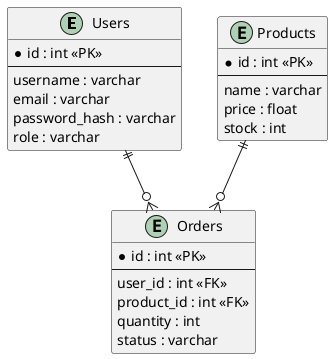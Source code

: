 @startuml
entity "Users" {
  *id : int <<PK>>
  --
  username : varchar
  email : varchar
  password_hash : varchar
  role : varchar
}

entity "Products" {
  *id : int <<PK>>
  --
  name : varchar
  price : float
  stock : int
}

entity "Orders" {
  *id : int <<PK>>
  --
  user_id : int <<FK>>
  product_id : int <<FK>>
  quantity : int
  status : varchar
}

Users ||--o{ Orders
Products ||--o{ Orders
@enduml